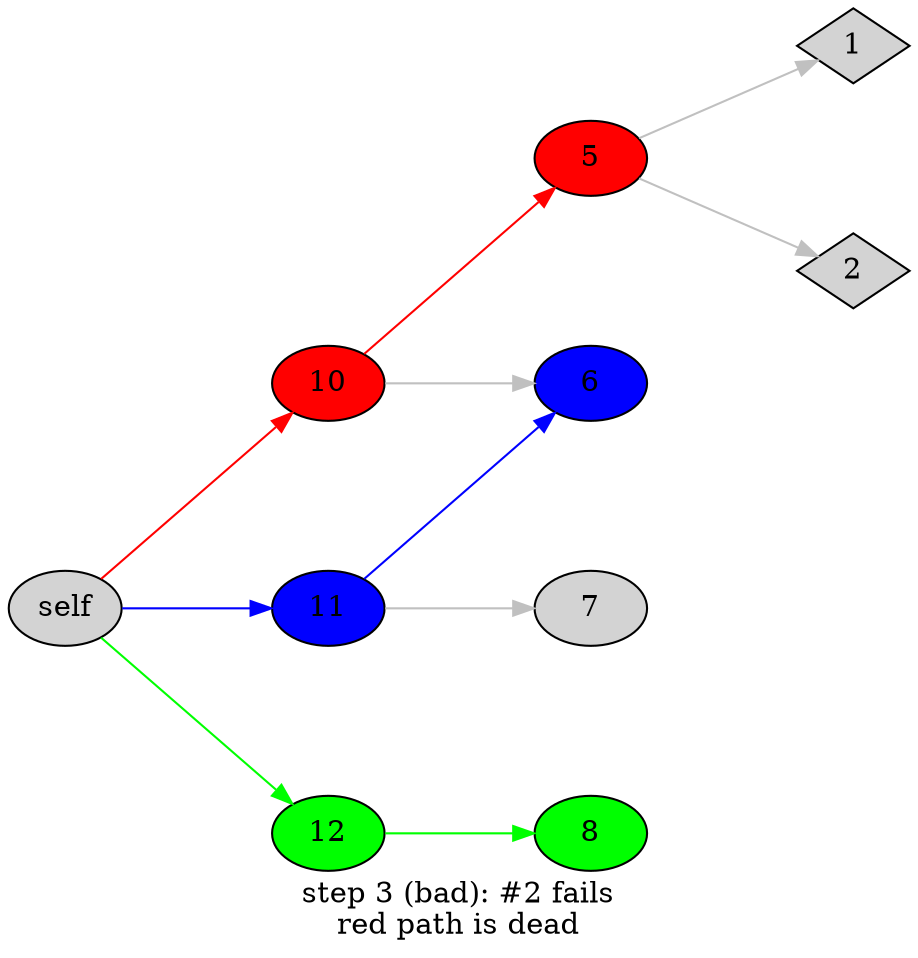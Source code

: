 digraph {
  label = "step 3 (bad): #2 fails\nred path is dead";
  rankdir = LR;
  node [style=filled];
  edge [color=gray];
  nodesep = 1;
  ranksep = 1;
  subgraph hop1 {
      rank = same
      10, 11, 12
  }
  self -> 10 -> 5 [color=red];
  5 -> 1
  5 -> 2;
  10, 5 [fillcolor=red];

  self -> 11 -> 6 [color=blue];
  11, 6 [fillcolor=blue];

  self -> 12 -> 8 [color=green];
  12, 8 [fillcolor=green];

  10 -> 6
  11 -> 7
  1 [shape=diamond]
  2 [shape=diamond]
}
